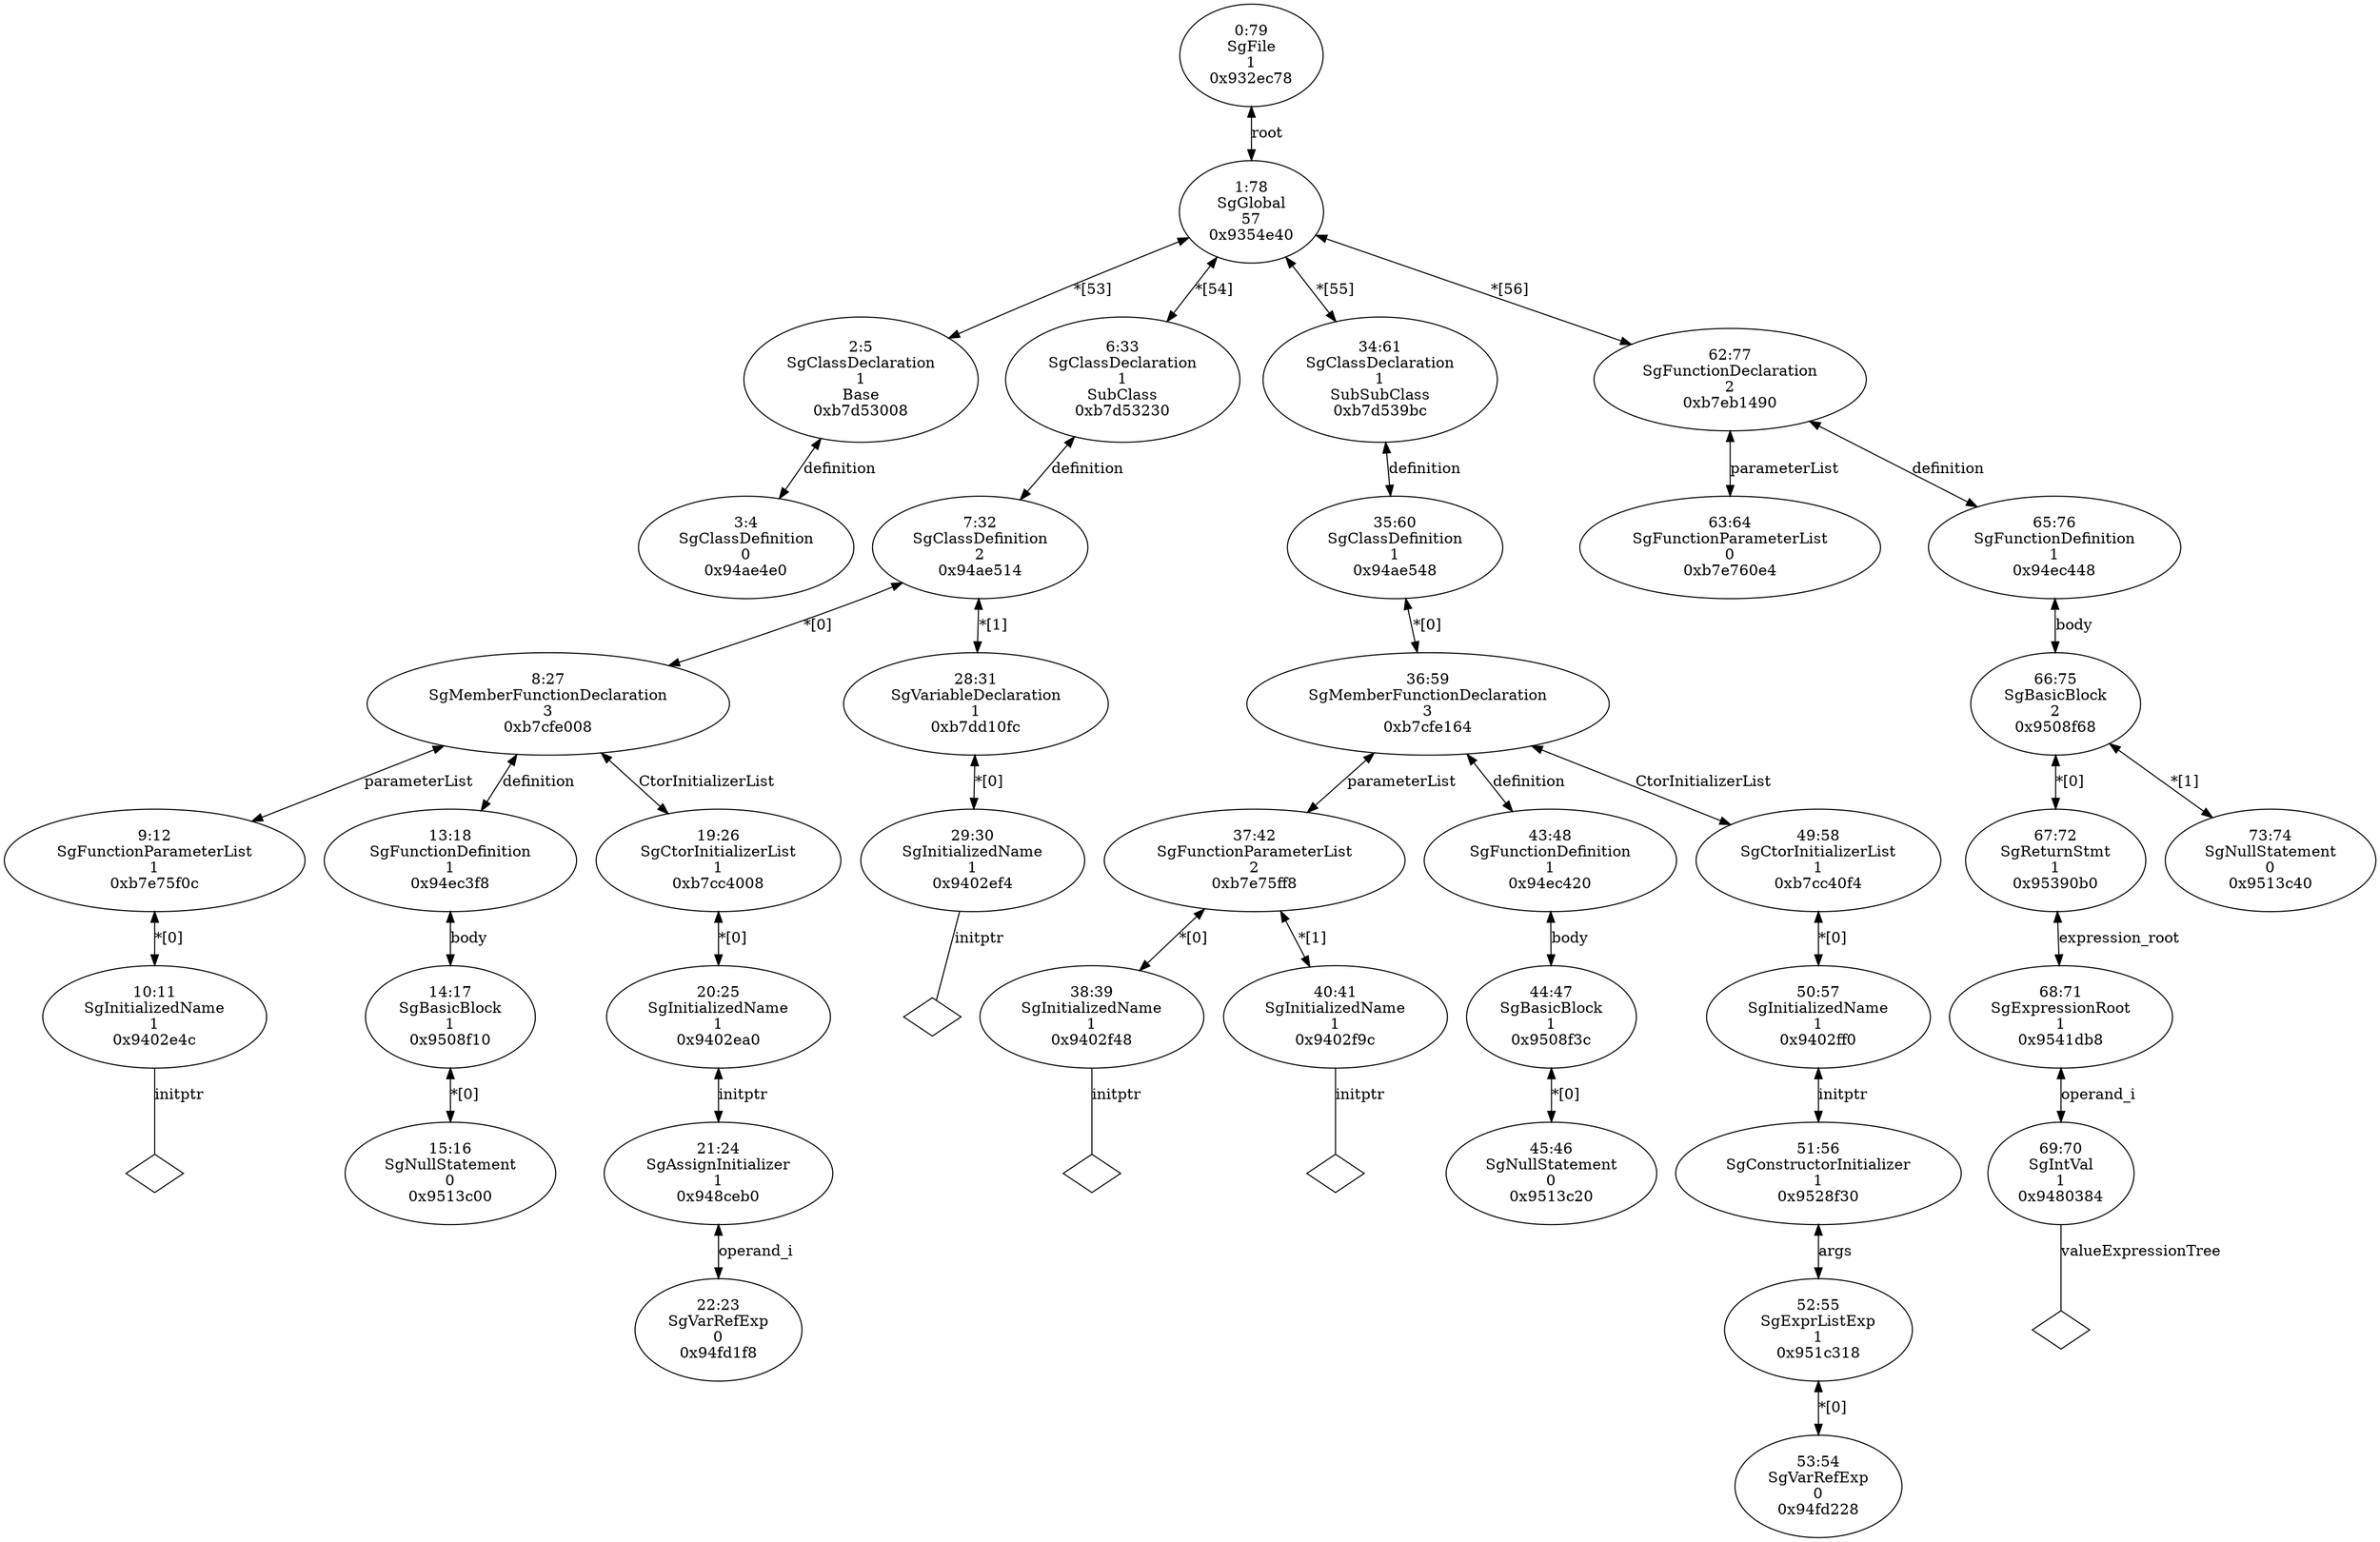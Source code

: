 digraph "G./invokeBaseCtor.C.dot" {
"0x94ae4e0"[label="3:4\nSgClassDefinition\n0\n0x94ae4e0\n" ];
"0xb7d53008"[label="2:5\nSgClassDeclaration\n1\nBase\n0xb7d53008\n" ];
"0xb7d53008" -> "0x94ae4e0"[label="definition" dir=both ];
"0x9402e4c"[label="10:11\nSgInitializedName\n1\n0x9402e4c\n" ];
"0x9402e4c" -> "0x9402e4c__initptr__null"[label="initptr" dir=none ];
"0x9402e4c__initptr__null"[label="" shape=diamond ];
"0xb7e75f0c"[label="9:12\nSgFunctionParameterList\n1\n0xb7e75f0c\n" ];
"0xb7e75f0c" -> "0x9402e4c"[label="*[0]" dir=both ];
"0x9513c00"[label="15:16\nSgNullStatement\n0\n0x9513c00\n" ];
"0x9508f10"[label="14:17\nSgBasicBlock\n1\n0x9508f10\n" ];
"0x9508f10" -> "0x9513c00"[label="*[0]" dir=both ];
"0x94ec3f8"[label="13:18\nSgFunctionDefinition\n1\n0x94ec3f8\n" ];
"0x94ec3f8" -> "0x9508f10"[label="body" dir=both ];
"0x94fd1f8"[label="22:23\nSgVarRefExp\n0\n0x94fd1f8\n" ];
"0x948ceb0"[label="21:24\nSgAssignInitializer\n1\n0x948ceb0\n" ];
"0x948ceb0" -> "0x94fd1f8"[label="operand_i" dir=both ];
"0x9402ea0"[label="20:25\nSgInitializedName\n1\n0x9402ea0\n" ];
"0x9402ea0" -> "0x948ceb0"[label="initptr" dir=both ];
"0xb7cc4008"[label="19:26\nSgCtorInitializerList\n1\n0xb7cc4008\n" ];
"0xb7cc4008" -> "0x9402ea0"[label="*[0]" dir=both ];
"0xb7cfe008"[label="8:27\nSgMemberFunctionDeclaration\n3\n0xb7cfe008\n" ];
"0xb7cfe008" -> "0xb7e75f0c"[label="parameterList" dir=both ];
"0xb7cfe008" -> "0x94ec3f8"[label="definition" dir=both ];
"0xb7cfe008" -> "0xb7cc4008"[label="CtorInitializerList" dir=both ];
"0x9402ef4"[label="29:30\nSgInitializedName\n1\n0x9402ef4\n" ];
"0x9402ef4" -> "0x9402ef4__initptr__null"[label="initptr" dir=none ];
"0x9402ef4__initptr__null"[label="" shape=diamond ];
"0xb7dd10fc"[label="28:31\nSgVariableDeclaration\n1\n0xb7dd10fc\n" ];
"0xb7dd10fc" -> "0x9402ef4"[label="*[0]" dir=both ];
"0x94ae514"[label="7:32\nSgClassDefinition\n2\n0x94ae514\n" ];
"0x94ae514" -> "0xb7cfe008"[label="*[0]" dir=both ];
"0x94ae514" -> "0xb7dd10fc"[label="*[1]" dir=both ];
"0xb7d53230"[label="6:33\nSgClassDeclaration\n1\nSubClass\n0xb7d53230\n" ];
"0xb7d53230" -> "0x94ae514"[label="definition" dir=both ];
"0x9402f48"[label="38:39\nSgInitializedName\n1\n0x9402f48\n" ];
"0x9402f48" -> "0x9402f48__initptr__null"[label="initptr" dir=none ];
"0x9402f48__initptr__null"[label="" shape=diamond ];
"0x9402f9c"[label="40:41\nSgInitializedName\n1\n0x9402f9c\n" ];
"0x9402f9c" -> "0x9402f9c__initptr__null"[label="initptr" dir=none ];
"0x9402f9c__initptr__null"[label="" shape=diamond ];
"0xb7e75ff8"[label="37:42\nSgFunctionParameterList\n2\n0xb7e75ff8\n" ];
"0xb7e75ff8" -> "0x9402f48"[label="*[0]" dir=both ];
"0xb7e75ff8" -> "0x9402f9c"[label="*[1]" dir=both ];
"0x9513c20"[label="45:46\nSgNullStatement\n0\n0x9513c20\n" ];
"0x9508f3c"[label="44:47\nSgBasicBlock\n1\n0x9508f3c\n" ];
"0x9508f3c" -> "0x9513c20"[label="*[0]" dir=both ];
"0x94ec420"[label="43:48\nSgFunctionDefinition\n1\n0x94ec420\n" ];
"0x94ec420" -> "0x9508f3c"[label="body" dir=both ];
"0x94fd228"[label="53:54\nSgVarRefExp\n0\n0x94fd228\n" ];
"0x951c318"[label="52:55\nSgExprListExp\n1\n0x951c318\n" ];
"0x951c318" -> "0x94fd228"[label="*[0]" dir=both ];
"0x9528f30"[label="51:56\nSgConstructorInitializer\n1\n0x9528f30\n" ];
"0x9528f30" -> "0x951c318"[label="args" dir=both ];
"0x9402ff0"[label="50:57\nSgInitializedName\n1\n0x9402ff0\n" ];
"0x9402ff0" -> "0x9528f30"[label="initptr" dir=both ];
"0xb7cc40f4"[label="49:58\nSgCtorInitializerList\n1\n0xb7cc40f4\n" ];
"0xb7cc40f4" -> "0x9402ff0"[label="*[0]" dir=both ];
"0xb7cfe164"[label="36:59\nSgMemberFunctionDeclaration\n3\n0xb7cfe164\n" ];
"0xb7cfe164" -> "0xb7e75ff8"[label="parameterList" dir=both ];
"0xb7cfe164" -> "0x94ec420"[label="definition" dir=both ];
"0xb7cfe164" -> "0xb7cc40f4"[label="CtorInitializerList" dir=both ];
"0x94ae548"[label="35:60\nSgClassDefinition\n1\n0x94ae548\n" ];
"0x94ae548" -> "0xb7cfe164"[label="*[0]" dir=both ];
"0xb7d539bc"[label="34:61\nSgClassDeclaration\n1\nSubSubClass\n0xb7d539bc\n" ];
"0xb7d539bc" -> "0x94ae548"[label="definition" dir=both ];
"0xb7e760e4"[label="63:64\nSgFunctionParameterList\n0\n0xb7e760e4\n" ];
"0x9480384"[label="69:70\nSgIntVal\n1\n0x9480384\n" ];
"0x9480384" -> "0x9480384__valueExpressionTree__null"[label="valueExpressionTree" dir=none ];
"0x9480384__valueExpressionTree__null"[label="" shape=diamond ];
"0x9541db8"[label="68:71\nSgExpressionRoot\n1\n0x9541db8\n" ];
"0x9541db8" -> "0x9480384"[label="operand_i" dir=both ];
"0x95390b0"[label="67:72\nSgReturnStmt\n1\n0x95390b0\n" ];
"0x95390b0" -> "0x9541db8"[label="expression_root" dir=both ];
"0x9513c40"[label="73:74\nSgNullStatement\n0\n0x9513c40\n" ];
"0x9508f68"[label="66:75\nSgBasicBlock\n2\n0x9508f68\n" ];
"0x9508f68" -> "0x95390b0"[label="*[0]" dir=both ];
"0x9508f68" -> "0x9513c40"[label="*[1]" dir=both ];
"0x94ec448"[label="65:76\nSgFunctionDefinition\n1\n0x94ec448\n" ];
"0x94ec448" -> "0x9508f68"[label="body" dir=both ];
"0xb7eb1490"[label="62:77\nSgFunctionDeclaration\n2\n0xb7eb1490\n" ];
"0xb7eb1490" -> "0xb7e760e4"[label="parameterList" dir=both ];
"0xb7eb1490" -> "0x94ec448"[label="definition" dir=both ];
"0x9354e40"[label="1:78\nSgGlobal\n57\n0x9354e40\n" ];
"0x9354e40" -> "0xb7d53008"[label="*[53]" dir=both ];
"0x9354e40" -> "0xb7d53230"[label="*[54]" dir=both ];
"0x9354e40" -> "0xb7d539bc"[label="*[55]" dir=both ];
"0x9354e40" -> "0xb7eb1490"[label="*[56]" dir=both ];
"0x932ec78"[label="0:79\nSgFile\n1\n0x932ec78\n" ];
"0x932ec78" -> "0x9354e40"[label="root" dir=both ];
}
